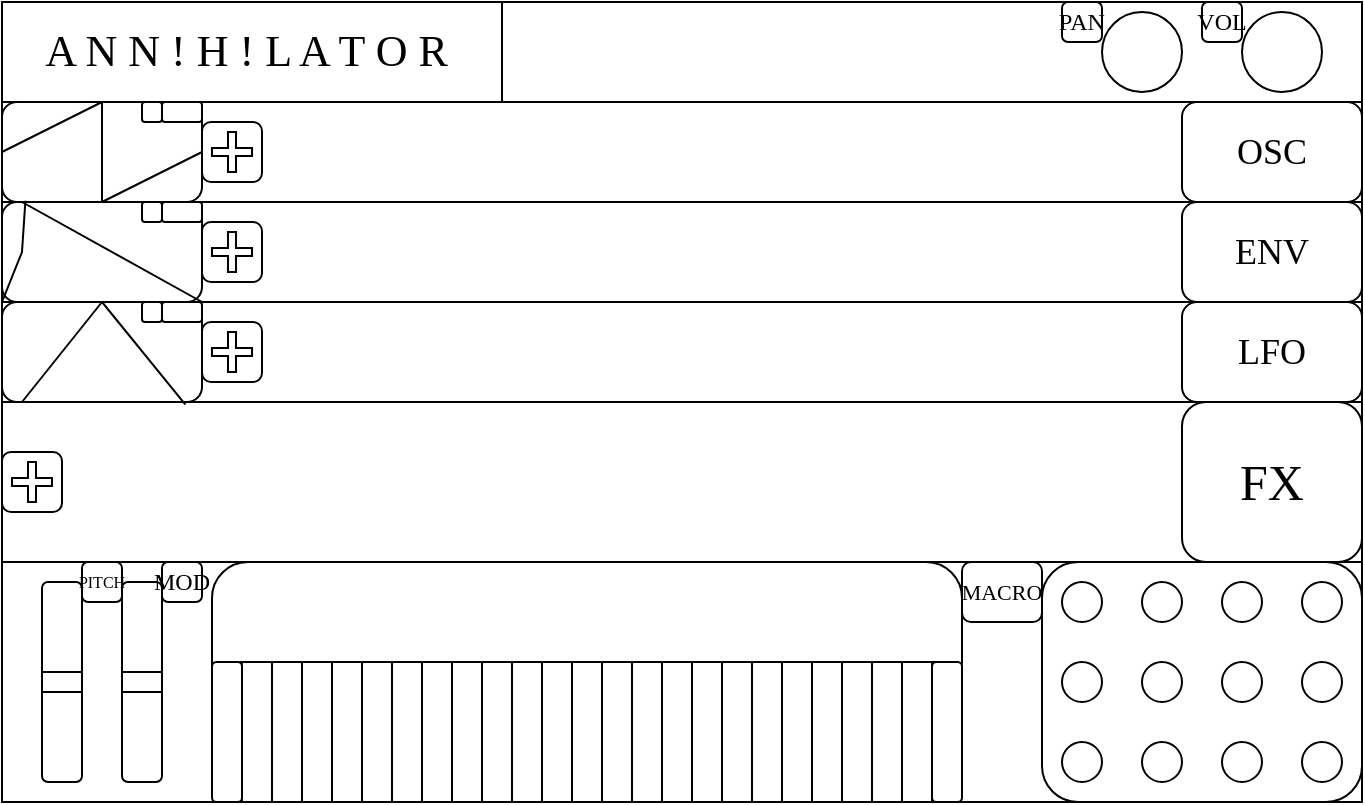 <mxfile version="20.8.20" type="github">
  <diagram name="Page-1" id="Sc_ymHWD848U7Gl_cyW6">
    <mxGraphModel dx="1050" dy="1673" grid="1" gridSize="10" guides="1" tooltips="1" connect="1" arrows="1" fold="1" page="1" pageScale="1" pageWidth="850" pageHeight="1100" math="0" shadow="0">
      <root>
        <mxCell id="0" />
        <mxCell id="1" parent="0" />
        <mxCell id="RerQqO0prX1beFf3zBsB-1" value="" style="rounded=0;whiteSpace=wrap;html=1;" parent="1" vertex="1">
          <mxGeometry x="80" y="-520" width="680" height="400" as="geometry" />
        </mxCell>
        <mxCell id="RerQqO0prX1beFf3zBsB-2" value="" style="rounded=0;whiteSpace=wrap;html=1;fontFamily=AGENCY FB;" parent="1" vertex="1">
          <mxGeometry x="80" y="-520" width="680" height="50" as="geometry" />
        </mxCell>
        <mxCell id="RerQqO0prX1beFf3zBsB-4" value="" style="rounded=0;whiteSpace=wrap;html=1;" parent="1" vertex="1">
          <mxGeometry x="80" y="-420" width="680" height="50" as="geometry" />
        </mxCell>
        <mxCell id="RerQqO0prX1beFf3zBsB-5" value="" style="rounded=0;whiteSpace=wrap;html=1;" parent="1" vertex="1">
          <mxGeometry x="80" y="-370" width="680" height="50" as="geometry" />
        </mxCell>
        <mxCell id="RerQqO0prX1beFf3zBsB-6" value="" style="rounded=0;whiteSpace=wrap;html=1;fontFamily=AGENCY FB;" parent="1" vertex="1">
          <mxGeometry x="80" y="-320" width="680" height="80" as="geometry" />
        </mxCell>
        <mxCell id="rUuvPJkBLL1THUNFAQtQ-1" value="" style="ellipse;whiteSpace=wrap;html=1;aspect=fixed;" parent="1" vertex="1">
          <mxGeometry x="700" y="-515" width="40" height="40" as="geometry" />
        </mxCell>
        <mxCell id="rUuvPJkBLL1THUNFAQtQ-2" value="" style="ellipse;whiteSpace=wrap;html=1;aspect=fixed;" parent="1" vertex="1">
          <mxGeometry x="630" y="-515" width="40" height="40" as="geometry" />
        </mxCell>
        <mxCell id="rUuvPJkBLL1THUNFAQtQ-5" value="" style="rounded=1;whiteSpace=wrap;html=1;" parent="1" vertex="1">
          <mxGeometry x="80" y="-470" width="100" height="50" as="geometry" />
        </mxCell>
        <mxCell id="rUuvPJkBLL1THUNFAQtQ-6" value="" style="rounded=1;whiteSpace=wrap;html=1;" parent="1" vertex="1">
          <mxGeometry x="160" y="-470" width="20" height="10" as="geometry" />
        </mxCell>
        <mxCell id="rUuvPJkBLL1THUNFAQtQ-7" value="" style="rounded=1;whiteSpace=wrap;html=1;" parent="1" vertex="1">
          <mxGeometry x="150" y="-470" width="10" height="10" as="geometry" />
        </mxCell>
        <mxCell id="rUuvPJkBLL1THUNFAQtQ-9" value="" style="rounded=1;whiteSpace=wrap;html=1;" parent="1" vertex="1">
          <mxGeometry x="180" y="-460" width="30" height="30" as="geometry" />
        </mxCell>
        <mxCell id="rUuvPJkBLL1THUNFAQtQ-11" value="" style="shape=cross;whiteSpace=wrap;html=1;" parent="1" vertex="1">
          <mxGeometry x="185" y="-455" width="20" height="20" as="geometry" />
        </mxCell>
        <mxCell id="rUuvPJkBLL1THUNFAQtQ-14" value="" style="rounded=1;whiteSpace=wrap;html=1;" parent="1" vertex="1">
          <mxGeometry x="80" y="-420" width="100" height="50" as="geometry" />
        </mxCell>
        <mxCell id="rUuvPJkBLL1THUNFAQtQ-15" value="" style="rounded=1;whiteSpace=wrap;html=1;" parent="1" vertex="1">
          <mxGeometry x="80" y="-370" width="100" height="50" as="geometry" />
        </mxCell>
        <mxCell id="rUuvPJkBLL1THUNFAQtQ-16" value="" style="endArrow=none;html=1;rounded=0;exitX=0;exitY=0.5;exitDx=0;exitDy=0;entryX=0.5;entryY=0;entryDx=0;entryDy=0;" parent="1" source="rUuvPJkBLL1THUNFAQtQ-5" target="rUuvPJkBLL1THUNFAQtQ-5" edge="1">
          <mxGeometry width="50" height="50" relative="1" as="geometry">
            <mxPoint x="190" y="-380" as="sourcePoint" />
            <mxPoint x="240" y="-430" as="targetPoint" />
          </mxGeometry>
        </mxCell>
        <mxCell id="rUuvPJkBLL1THUNFAQtQ-17" value="" style="endArrow=none;html=1;rounded=0;exitX=0.5;exitY=0;exitDx=0;exitDy=0;entryX=0.5;entryY=0;entryDx=0;entryDy=0;" parent="1" source="rUuvPJkBLL1THUNFAQtQ-14" target="rUuvPJkBLL1THUNFAQtQ-5" edge="1">
          <mxGeometry width="50" height="50" relative="1" as="geometry">
            <mxPoint x="190" y="-380" as="sourcePoint" />
            <mxPoint x="240" y="-430" as="targetPoint" />
          </mxGeometry>
        </mxCell>
        <mxCell id="rUuvPJkBLL1THUNFAQtQ-18" value="" style="endArrow=none;html=1;rounded=0;exitX=0.5;exitY=0;exitDx=0;exitDy=0;entryX=1;entryY=0.5;entryDx=0;entryDy=0;" parent="1" source="rUuvPJkBLL1THUNFAQtQ-14" target="rUuvPJkBLL1THUNFAQtQ-5" edge="1">
          <mxGeometry width="50" height="50" relative="1" as="geometry">
            <mxPoint x="190" y="-380" as="sourcePoint" />
            <mxPoint x="240" y="-430" as="targetPoint" />
          </mxGeometry>
        </mxCell>
        <mxCell id="rUuvPJkBLL1THUNFAQtQ-19" value="" style="endArrow=none;html=1;rounded=0;exitX=0;exitY=1;exitDx=0;exitDy=0;entryX=0.117;entryY=-0.012;entryDx=0;entryDy=0;entryPerimeter=0;" parent="1" source="rUuvPJkBLL1THUNFAQtQ-14" target="rUuvPJkBLL1THUNFAQtQ-14" edge="1">
          <mxGeometry width="50" height="50" relative="1" as="geometry">
            <mxPoint x="190" y="-380" as="sourcePoint" />
            <mxPoint x="240" y="-430" as="targetPoint" />
            <Array as="points">
              <mxPoint x="90" y="-395" />
            </Array>
          </mxGeometry>
        </mxCell>
        <mxCell id="rUuvPJkBLL1THUNFAQtQ-20" value="" style="endArrow=none;html=1;rounded=0;entryX=1;entryY=1;entryDx=0;entryDy=0;" parent="1" target="rUuvPJkBLL1THUNFAQtQ-14" edge="1">
          <mxGeometry width="50" height="50" relative="1" as="geometry">
            <mxPoint x="90" y="-420" as="sourcePoint" />
            <mxPoint x="240" y="-430" as="targetPoint" />
          </mxGeometry>
        </mxCell>
        <mxCell id="rUuvPJkBLL1THUNFAQtQ-21" value="" style="endArrow=none;html=1;rounded=0;exitX=0.1;exitY=1;exitDx=0;exitDy=0;exitPerimeter=0;entryX=0.5;entryY=0;entryDx=0;entryDy=0;" parent="1" source="rUuvPJkBLL1THUNFAQtQ-15" target="rUuvPJkBLL1THUNFAQtQ-15" edge="1">
          <mxGeometry width="50" height="50" relative="1" as="geometry">
            <mxPoint x="190" y="-380" as="sourcePoint" />
            <mxPoint x="240" y="-430" as="targetPoint" />
          </mxGeometry>
        </mxCell>
        <mxCell id="rUuvPJkBLL1THUNFAQtQ-22" value="" style="endArrow=none;html=1;rounded=0;exitX=0.5;exitY=0;exitDx=0;exitDy=0;entryX=0.917;entryY=1.027;entryDx=0;entryDy=0;entryPerimeter=0;" parent="1" source="rUuvPJkBLL1THUNFAQtQ-15" target="rUuvPJkBLL1THUNFAQtQ-15" edge="1">
          <mxGeometry width="50" height="50" relative="1" as="geometry">
            <mxPoint x="190" y="-380" as="sourcePoint" />
            <mxPoint x="240" y="-430" as="targetPoint" />
          </mxGeometry>
        </mxCell>
        <mxCell id="rUuvPJkBLL1THUNFAQtQ-23" value="" style="rounded=1;whiteSpace=wrap;html=1;" parent="1" vertex="1">
          <mxGeometry x="180" y="-360" width="30" height="30" as="geometry" />
        </mxCell>
        <mxCell id="rUuvPJkBLL1THUNFAQtQ-24" value="" style="rounded=1;whiteSpace=wrap;html=1;" parent="1" vertex="1">
          <mxGeometry x="180" y="-410" width="30" height="30" as="geometry" />
        </mxCell>
        <mxCell id="rUuvPJkBLL1THUNFAQtQ-25" value="" style="rounded=1;whiteSpace=wrap;html=1;" parent="1" vertex="1">
          <mxGeometry x="80" y="-295" width="30" height="30" as="geometry" />
        </mxCell>
        <mxCell id="rUuvPJkBLL1THUNFAQtQ-26" value="" style="shape=cross;whiteSpace=wrap;html=1;" parent="1" vertex="1">
          <mxGeometry x="185" y="-405" width="20" height="20" as="geometry" />
        </mxCell>
        <mxCell id="rUuvPJkBLL1THUNFAQtQ-27" value="" style="shape=cross;whiteSpace=wrap;html=1;" parent="1" vertex="1">
          <mxGeometry x="185" y="-355" width="20" height="20" as="geometry" />
        </mxCell>
        <mxCell id="rUuvPJkBLL1THUNFAQtQ-28" value="" style="shape=cross;whiteSpace=wrap;html=1;" parent="1" vertex="1">
          <mxGeometry x="85" y="-290" width="20" height="20" as="geometry" />
        </mxCell>
        <mxCell id="rUuvPJkBLL1THUNFAQtQ-29" value="" style="rounded=1;whiteSpace=wrap;html=1;" parent="1" vertex="1">
          <mxGeometry x="600" y="-240" width="160" height="120" as="geometry" />
        </mxCell>
        <mxCell id="rUuvPJkBLL1THUNFAQtQ-30" value="" style="ellipse;whiteSpace=wrap;html=1;aspect=fixed;" parent="1" vertex="1">
          <mxGeometry x="610" y="-230" width="20" height="20" as="geometry" />
        </mxCell>
        <mxCell id="rUuvPJkBLL1THUNFAQtQ-31" value="" style="ellipse;whiteSpace=wrap;html=1;aspect=fixed;" parent="1" vertex="1">
          <mxGeometry x="650" y="-230" width="20" height="20" as="geometry" />
        </mxCell>
        <mxCell id="rUuvPJkBLL1THUNFAQtQ-32" value="" style="ellipse;whiteSpace=wrap;html=1;aspect=fixed;" parent="1" vertex="1">
          <mxGeometry x="690" y="-230" width="20" height="20" as="geometry" />
        </mxCell>
        <mxCell id="rUuvPJkBLL1THUNFAQtQ-35" value="" style="ellipse;whiteSpace=wrap;html=1;aspect=fixed;" parent="1" vertex="1">
          <mxGeometry x="730" y="-230" width="20" height="20" as="geometry" />
        </mxCell>
        <mxCell id="rUuvPJkBLL1THUNFAQtQ-36" value="" style="ellipse;whiteSpace=wrap;html=1;aspect=fixed;" parent="1" vertex="1">
          <mxGeometry x="610" y="-190" width="20" height="20" as="geometry" />
        </mxCell>
        <mxCell id="rUuvPJkBLL1THUNFAQtQ-37" value="" style="ellipse;whiteSpace=wrap;html=1;aspect=fixed;" parent="1" vertex="1">
          <mxGeometry x="610" y="-150" width="20" height="20" as="geometry" />
        </mxCell>
        <mxCell id="rUuvPJkBLL1THUNFAQtQ-38" value="" style="ellipse;whiteSpace=wrap;html=1;aspect=fixed;" parent="1" vertex="1">
          <mxGeometry x="650" y="-190" width="20" height="20" as="geometry" />
        </mxCell>
        <mxCell id="rUuvPJkBLL1THUNFAQtQ-39" value="" style="ellipse;whiteSpace=wrap;html=1;aspect=fixed;" parent="1" vertex="1">
          <mxGeometry x="650" y="-150" width="20" height="20" as="geometry" />
        </mxCell>
        <mxCell id="rUuvPJkBLL1THUNFAQtQ-41" value="" style="ellipse;whiteSpace=wrap;html=1;aspect=fixed;" parent="1" vertex="1">
          <mxGeometry x="690" y="-190" width="20" height="20" as="geometry" />
        </mxCell>
        <mxCell id="rUuvPJkBLL1THUNFAQtQ-42" value="" style="ellipse;whiteSpace=wrap;html=1;aspect=fixed;" parent="1" vertex="1">
          <mxGeometry x="730" y="-190" width="20" height="20" as="geometry" />
        </mxCell>
        <mxCell id="rUuvPJkBLL1THUNFAQtQ-43" value="" style="ellipse;whiteSpace=wrap;html=1;aspect=fixed;" parent="1" vertex="1">
          <mxGeometry x="690" y="-150" width="20" height="20" as="geometry" />
        </mxCell>
        <mxCell id="rUuvPJkBLL1THUNFAQtQ-44" value="" style="ellipse;whiteSpace=wrap;html=1;aspect=fixed;" parent="1" vertex="1">
          <mxGeometry x="730" y="-150" width="20" height="20" as="geometry" />
        </mxCell>
        <mxCell id="rUuvPJkBLL1THUNFAQtQ-45" value="" style="rounded=1;whiteSpace=wrap;html=1;" parent="1" vertex="1">
          <mxGeometry x="100" y="-230" width="20" height="100" as="geometry" />
        </mxCell>
        <mxCell id="rUuvPJkBLL1THUNFAQtQ-46" value="" style="rounded=1;whiteSpace=wrap;html=1;" parent="1" vertex="1">
          <mxGeometry x="140" y="-230" width="20" height="100" as="geometry" />
        </mxCell>
        <mxCell id="rUuvPJkBLL1THUNFAQtQ-47" value="" style="rounded=0;whiteSpace=wrap;html=1;" parent="1" vertex="1">
          <mxGeometry x="100" y="-185" width="20" height="10" as="geometry" />
        </mxCell>
        <mxCell id="rUuvPJkBLL1THUNFAQtQ-48" value="" style="rounded=0;whiteSpace=wrap;html=1;" parent="1" vertex="1">
          <mxGeometry x="140" y="-185" width="20" height="10" as="geometry" />
        </mxCell>
        <mxCell id="rUuvPJkBLL1THUNFAQtQ-49" value="PAN" style="rounded=1;whiteSpace=wrap;html=1;fontFamily=AGENCY FB;" parent="1" vertex="1">
          <mxGeometry x="610" y="-520" width="20" height="20" as="geometry" />
        </mxCell>
        <mxCell id="rUuvPJkBLL1THUNFAQtQ-50" value="VOL" style="rounded=1;whiteSpace=wrap;html=1;fontFamily=AGENCY FB;" parent="1" vertex="1">
          <mxGeometry x="680" y="-520" width="20" height="20" as="geometry" />
        </mxCell>
        <mxCell id="rUuvPJkBLL1THUNFAQtQ-51" value="&lt;font style=&quot;font-size: 18px;&quot;&gt;OSC&lt;/font&gt;" style="rounded=1;whiteSpace=wrap;html=1;fontFamily=AGENCY FB;" parent="1" vertex="1">
          <mxGeometry x="670" y="-470" width="90" height="50" as="geometry" />
        </mxCell>
        <mxCell id="rUuvPJkBLL1THUNFAQtQ-53" value="&lt;font style=&quot;font-size: 18px;&quot;&gt;ENV&lt;/font&gt;" style="rounded=1;whiteSpace=wrap;html=1;fontFamily=AGENCY FB;" parent="1" vertex="1">
          <mxGeometry x="670" y="-420" width="90" height="50" as="geometry" />
        </mxCell>
        <mxCell id="rUuvPJkBLL1THUNFAQtQ-54" value="&lt;font style=&quot;font-size: 18px;&quot;&gt;LFO&lt;/font&gt;" style="rounded=1;whiteSpace=wrap;html=1;fontFamily=AGENCY FB;" parent="1" vertex="1">
          <mxGeometry x="670" y="-370" width="90" height="50" as="geometry" />
        </mxCell>
        <mxCell id="rUuvPJkBLL1THUNFAQtQ-55" value="&lt;font style=&quot;font-size: 25px;&quot;&gt;FX&lt;/font&gt;" style="rounded=1;whiteSpace=wrap;html=1;fontFamily=AGENCY FB;" parent="1" vertex="1">
          <mxGeometry x="670" y="-320" width="90" height="80" as="geometry" />
        </mxCell>
        <mxCell id="rUuvPJkBLL1THUNFAQtQ-59" value="MOD" style="rounded=1;whiteSpace=wrap;html=1;fontFamily=AGENCY FB;fontSize=12;" parent="1" vertex="1">
          <mxGeometry x="160" y="-240" width="20" height="20" as="geometry" />
        </mxCell>
        <mxCell id="rUuvPJkBLL1THUNFAQtQ-61" value="&lt;font style=&quot;font-size: 8px;&quot;&gt;PITCH&lt;/font&gt;" style="rounded=1;whiteSpace=wrap;html=1;fontFamily=AGENCY FB;fontSize=6;" parent="1" vertex="1">
          <mxGeometry x="120" y="-240" width="20" height="20" as="geometry" />
        </mxCell>
        <mxCell id="rUuvPJkBLL1THUNFAQtQ-62" value="&lt;font style=&quot;font-size: 11px;&quot;&gt;MACRO&lt;/font&gt;" style="rounded=1;whiteSpace=wrap;html=1;fontFamily=AGENCY FB;fontSize=8;" parent="1" vertex="1">
          <mxGeometry x="560" y="-240" width="40" height="30" as="geometry" />
        </mxCell>
        <mxCell id="rUuvPJkBLL1THUNFAQtQ-63" value="" style="rounded=1;whiteSpace=wrap;html=1;fontFamily=AGENCY FB;fontSize=11;" parent="1" vertex="1">
          <mxGeometry x="185" y="-240" width="375" height="120" as="geometry" />
        </mxCell>
        <mxCell id="rUuvPJkBLL1THUNFAQtQ-65" value="" style="rounded=1;whiteSpace=wrap;html=1;fontFamily=AGENCY FB;fontSize=11;" parent="1" vertex="1">
          <mxGeometry x="185" y="-190" width="375" height="70" as="geometry" />
        </mxCell>
        <mxCell id="rUuvPJkBLL1THUNFAQtQ-66" value="" style="rounded=1;whiteSpace=wrap;html=1;fontFamily=AGENCY FB;fontSize=11;" parent="1" vertex="1">
          <mxGeometry x="185" y="-190" width="15" height="70" as="geometry" />
        </mxCell>
        <mxCell id="rUuvPJkBLL1THUNFAQtQ-72" value="" style="rounded=0;whiteSpace=wrap;html=1;fontFamily=AGENCY FB;fontSize=11;" parent="1" vertex="1">
          <mxGeometry x="200" y="-190" width="15" height="70" as="geometry" />
        </mxCell>
        <mxCell id="rUuvPJkBLL1THUNFAQtQ-73" value="" style="rounded=0;whiteSpace=wrap;html=1;fontFamily=AGENCY FB;fontSize=11;" parent="1" vertex="1">
          <mxGeometry x="215" y="-190" width="15" height="70" as="geometry" />
        </mxCell>
        <mxCell id="rUuvPJkBLL1THUNFAQtQ-74" value="" style="rounded=0;whiteSpace=wrap;html=1;fontFamily=AGENCY FB;fontSize=11;" parent="1" vertex="1">
          <mxGeometry x="230" y="-190" width="15" height="70" as="geometry" />
        </mxCell>
        <mxCell id="rUuvPJkBLL1THUNFAQtQ-75" value="" style="rounded=0;whiteSpace=wrap;html=1;fontFamily=AGENCY FB;fontSize=11;" parent="1" vertex="1">
          <mxGeometry x="245" y="-190" width="15" height="70" as="geometry" />
        </mxCell>
        <mxCell id="rUuvPJkBLL1THUNFAQtQ-76" value="" style="rounded=0;whiteSpace=wrap;html=1;fontFamily=AGENCY FB;fontSize=11;" parent="1" vertex="1">
          <mxGeometry x="260" y="-190" width="15" height="70" as="geometry" />
        </mxCell>
        <mxCell id="rUuvPJkBLL1THUNFAQtQ-77" value="" style="rounded=0;whiteSpace=wrap;html=1;fontFamily=AGENCY FB;fontSize=11;" parent="1" vertex="1">
          <mxGeometry x="275" y="-190" width="15" height="70" as="geometry" />
        </mxCell>
        <mxCell id="rUuvPJkBLL1THUNFAQtQ-78" value="" style="rounded=0;whiteSpace=wrap;html=1;fontFamily=AGENCY FB;fontSize=11;" parent="1" vertex="1">
          <mxGeometry x="290" y="-190" width="15" height="70" as="geometry" />
        </mxCell>
        <mxCell id="rUuvPJkBLL1THUNFAQtQ-79" value="" style="rounded=0;whiteSpace=wrap;html=1;fontFamily=AGENCY FB;fontSize=11;" parent="1" vertex="1">
          <mxGeometry x="305" y="-190" width="15" height="70" as="geometry" />
        </mxCell>
        <mxCell id="rUuvPJkBLL1THUNFAQtQ-80" value="" style="rounded=0;whiteSpace=wrap;html=1;fontFamily=AGENCY FB;fontSize=11;" parent="1" vertex="1">
          <mxGeometry x="320" y="-190" width="15" height="70" as="geometry" />
        </mxCell>
        <mxCell id="rUuvPJkBLL1THUNFAQtQ-81" value="" style="rounded=0;whiteSpace=wrap;html=1;fontFamily=AGENCY FB;fontSize=11;" parent="1" vertex="1">
          <mxGeometry x="335" y="-190" width="15" height="70" as="geometry" />
        </mxCell>
        <mxCell id="rUuvPJkBLL1THUNFAQtQ-82" value="" style="rounded=0;whiteSpace=wrap;html=1;fontFamily=AGENCY FB;fontSize=11;" parent="1" vertex="1">
          <mxGeometry x="350" y="-190" width="15" height="70" as="geometry" />
        </mxCell>
        <mxCell id="rUuvPJkBLL1THUNFAQtQ-83" value="" style="rounded=0;whiteSpace=wrap;html=1;fontFamily=AGENCY FB;fontSize=11;" parent="1" vertex="1">
          <mxGeometry x="365" y="-190" width="15" height="70" as="geometry" />
        </mxCell>
        <mxCell id="rUuvPJkBLL1THUNFAQtQ-84" value="" style="rounded=0;whiteSpace=wrap;html=1;fontFamily=AGENCY FB;fontSize=11;" parent="1" vertex="1">
          <mxGeometry x="380" y="-190" width="15" height="70" as="geometry" />
        </mxCell>
        <mxCell id="rUuvPJkBLL1THUNFAQtQ-85" value="" style="rounded=0;whiteSpace=wrap;html=1;fontFamily=AGENCY FB;fontSize=11;" parent="1" vertex="1">
          <mxGeometry x="395" y="-190" width="15" height="70" as="geometry" />
        </mxCell>
        <mxCell id="rUuvPJkBLL1THUNFAQtQ-86" value="" style="rounded=0;whiteSpace=wrap;html=1;fontFamily=AGENCY FB;fontSize=11;" parent="1" vertex="1">
          <mxGeometry x="410" y="-190" width="15" height="70" as="geometry" />
        </mxCell>
        <mxCell id="rUuvPJkBLL1THUNFAQtQ-87" value="" style="rounded=0;whiteSpace=wrap;html=1;fontFamily=AGENCY FB;fontSize=11;" parent="1" vertex="1">
          <mxGeometry x="425" y="-190" width="15" height="70" as="geometry" />
        </mxCell>
        <mxCell id="rUuvPJkBLL1THUNFAQtQ-88" value="" style="rounded=0;whiteSpace=wrap;html=1;fontFamily=AGENCY FB;fontSize=11;" parent="1" vertex="1">
          <mxGeometry x="440" y="-190" width="15" height="70" as="geometry" />
        </mxCell>
        <mxCell id="rUuvPJkBLL1THUNFAQtQ-89" value="" style="rounded=0;whiteSpace=wrap;html=1;fontFamily=AGENCY FB;fontSize=11;" parent="1" vertex="1">
          <mxGeometry x="455" y="-190" width="15" height="70" as="geometry" />
        </mxCell>
        <mxCell id="rUuvPJkBLL1THUNFAQtQ-90" value="" style="rounded=0;whiteSpace=wrap;html=1;fontFamily=AGENCY FB;fontSize=11;" parent="1" vertex="1">
          <mxGeometry x="470" y="-190" width="15" height="70" as="geometry" />
        </mxCell>
        <mxCell id="rUuvPJkBLL1THUNFAQtQ-91" value="" style="rounded=0;whiteSpace=wrap;html=1;fontFamily=AGENCY FB;fontSize=11;" parent="1" vertex="1">
          <mxGeometry x="485" y="-190" width="15" height="70" as="geometry" />
        </mxCell>
        <mxCell id="rUuvPJkBLL1THUNFAQtQ-92" value="" style="rounded=0;whiteSpace=wrap;html=1;fontFamily=AGENCY FB;fontSize=11;" parent="1" vertex="1">
          <mxGeometry x="500" y="-190" width="15" height="70" as="geometry" />
        </mxCell>
        <mxCell id="rUuvPJkBLL1THUNFAQtQ-93" value="" style="rounded=0;whiteSpace=wrap;html=1;fontFamily=AGENCY FB;fontSize=11;" parent="1" vertex="1">
          <mxGeometry x="515" y="-190" width="15" height="70" as="geometry" />
        </mxCell>
        <mxCell id="rUuvPJkBLL1THUNFAQtQ-94" value="" style="rounded=0;whiteSpace=wrap;html=1;fontFamily=AGENCY FB;fontSize=11;" parent="1" vertex="1">
          <mxGeometry x="530" y="-190" width="15" height="70" as="geometry" />
        </mxCell>
        <mxCell id="rUuvPJkBLL1THUNFAQtQ-95" value="" style="rounded=1;whiteSpace=wrap;html=1;fontFamily=AGENCY FB;fontSize=11;" parent="1" vertex="1">
          <mxGeometry x="545" y="-190" width="15" height="70" as="geometry" />
        </mxCell>
        <mxCell id="rUuvPJkBLL1THUNFAQtQ-98" value="A N N ! H ! L A T O R&amp;nbsp;" style="rounded=0;whiteSpace=wrap;html=1;fontFamily=AGENCY FB;fontSize=22;" parent="1" vertex="1">
          <mxGeometry x="80" y="-520" width="250" height="50" as="geometry" />
        </mxCell>
        <mxCell id="rUuvPJkBLL1THUNFAQtQ-99" value="" style="rounded=1;whiteSpace=wrap;html=1;fontFamily=AGENCY FB;fontSize=22;" parent="1" vertex="1">
          <mxGeometry x="160" y="-420" width="20" height="10" as="geometry" />
        </mxCell>
        <mxCell id="rUuvPJkBLL1THUNFAQtQ-100" value="" style="rounded=1;whiteSpace=wrap;html=1;fontFamily=AGENCY FB;fontSize=22;" parent="1" vertex="1">
          <mxGeometry x="150" y="-420" width="10" height="10" as="geometry" />
        </mxCell>
        <mxCell id="rUuvPJkBLL1THUNFAQtQ-102" value="" style="rounded=1;whiteSpace=wrap;html=1;fontFamily=AGENCY FB;fontSize=22;" parent="1" vertex="1">
          <mxGeometry x="160" y="-370" width="20" height="10" as="geometry" />
        </mxCell>
        <mxCell id="rUuvPJkBLL1THUNFAQtQ-103" value="" style="rounded=1;whiteSpace=wrap;html=1;fontFamily=AGENCY FB;fontSize=22;" parent="1" vertex="1">
          <mxGeometry x="150" y="-370" width="10" height="10" as="geometry" />
        </mxCell>
      </root>
    </mxGraphModel>
  </diagram>
</mxfile>
